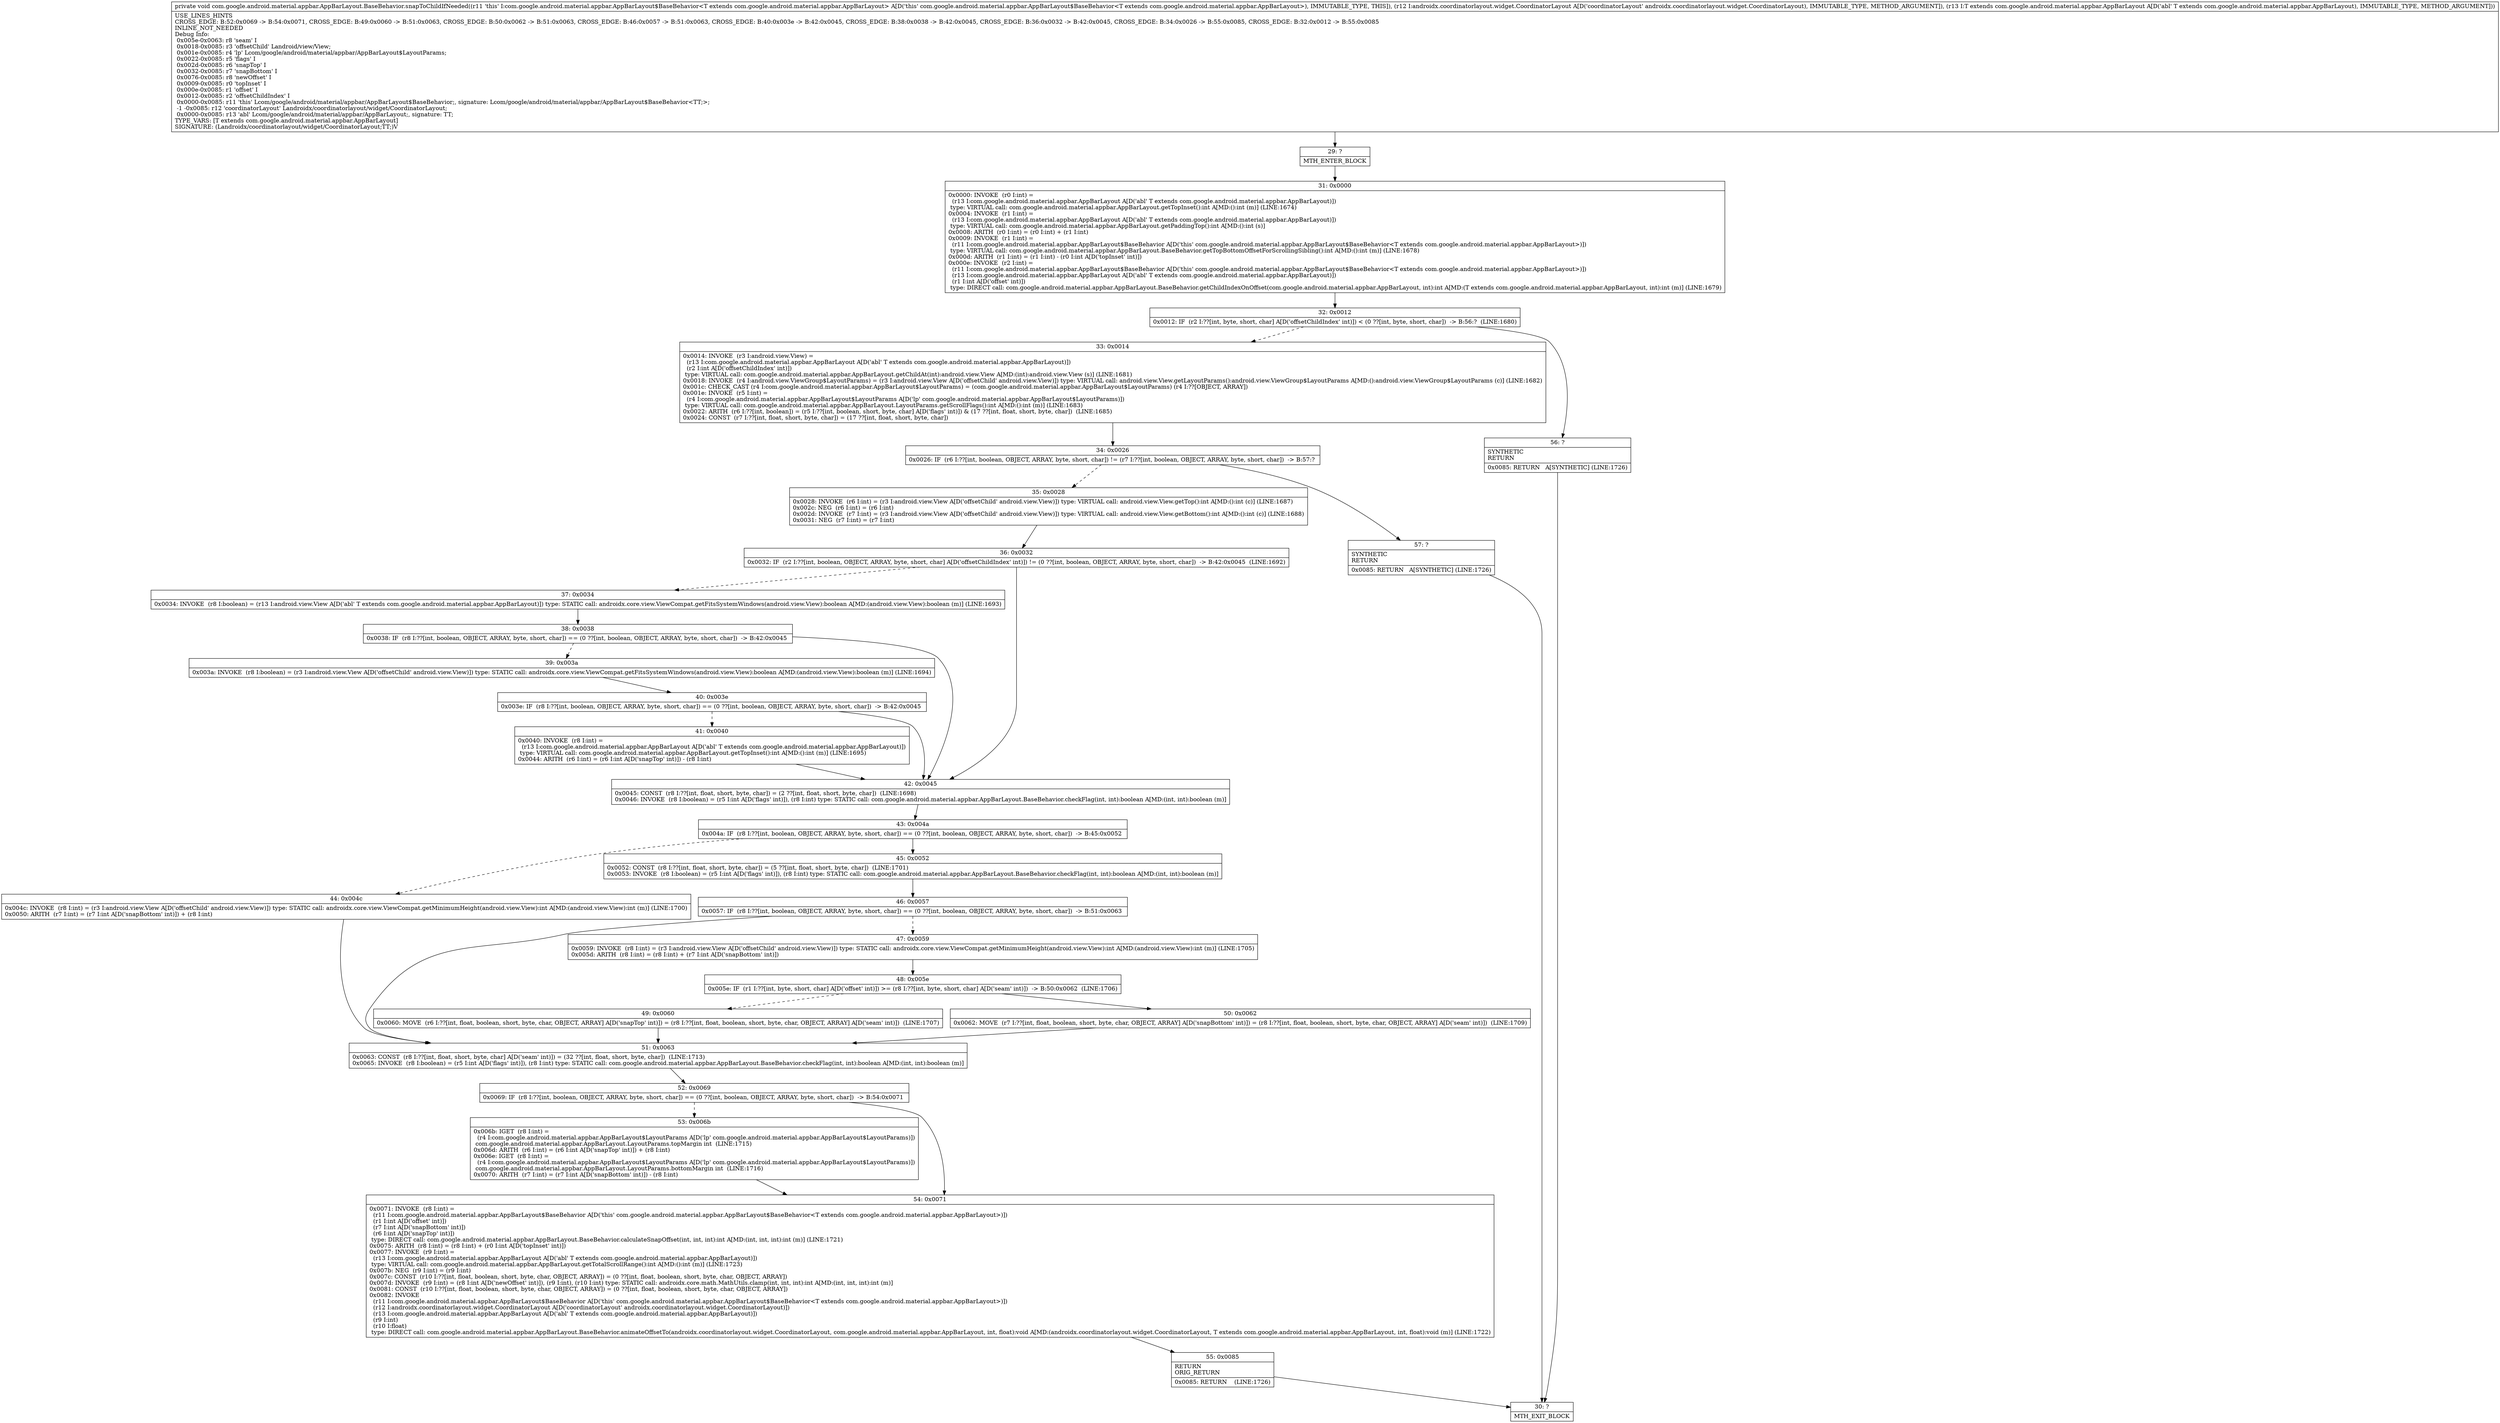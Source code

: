digraph "CFG forcom.google.android.material.appbar.AppBarLayout.BaseBehavior.snapToChildIfNeeded(Landroidx\/coordinatorlayout\/widget\/CoordinatorLayout;Lcom\/google\/android\/material\/appbar\/AppBarLayout;)V" {
Node_29 [shape=record,label="{29\:\ ?|MTH_ENTER_BLOCK\l}"];
Node_31 [shape=record,label="{31\:\ 0x0000|0x0000: INVOKE  (r0 I:int) = \l  (r13 I:com.google.android.material.appbar.AppBarLayout A[D('abl' T extends com.google.android.material.appbar.AppBarLayout)])\l type: VIRTUAL call: com.google.android.material.appbar.AppBarLayout.getTopInset():int A[MD:():int (m)] (LINE:1674)\l0x0004: INVOKE  (r1 I:int) = \l  (r13 I:com.google.android.material.appbar.AppBarLayout A[D('abl' T extends com.google.android.material.appbar.AppBarLayout)])\l type: VIRTUAL call: com.google.android.material.appbar.AppBarLayout.getPaddingTop():int A[MD:():int (s)]\l0x0008: ARITH  (r0 I:int) = (r0 I:int) + (r1 I:int) \l0x0009: INVOKE  (r1 I:int) = \l  (r11 I:com.google.android.material.appbar.AppBarLayout$BaseBehavior A[D('this' com.google.android.material.appbar.AppBarLayout$BaseBehavior\<T extends com.google.android.material.appbar.AppBarLayout\>)])\l type: VIRTUAL call: com.google.android.material.appbar.AppBarLayout.BaseBehavior.getTopBottomOffsetForScrollingSibling():int A[MD:():int (m)] (LINE:1678)\l0x000d: ARITH  (r1 I:int) = (r1 I:int) \- (r0 I:int A[D('topInset' int)]) \l0x000e: INVOKE  (r2 I:int) = \l  (r11 I:com.google.android.material.appbar.AppBarLayout$BaseBehavior A[D('this' com.google.android.material.appbar.AppBarLayout$BaseBehavior\<T extends com.google.android.material.appbar.AppBarLayout\>)])\l  (r13 I:com.google.android.material.appbar.AppBarLayout A[D('abl' T extends com.google.android.material.appbar.AppBarLayout)])\l  (r1 I:int A[D('offset' int)])\l type: DIRECT call: com.google.android.material.appbar.AppBarLayout.BaseBehavior.getChildIndexOnOffset(com.google.android.material.appbar.AppBarLayout, int):int A[MD:(T extends com.google.android.material.appbar.AppBarLayout, int):int (m)] (LINE:1679)\l}"];
Node_32 [shape=record,label="{32\:\ 0x0012|0x0012: IF  (r2 I:??[int, byte, short, char] A[D('offsetChildIndex' int)]) \< (0 ??[int, byte, short, char])  \-\> B:56:?  (LINE:1680)\l}"];
Node_33 [shape=record,label="{33\:\ 0x0014|0x0014: INVOKE  (r3 I:android.view.View) = \l  (r13 I:com.google.android.material.appbar.AppBarLayout A[D('abl' T extends com.google.android.material.appbar.AppBarLayout)])\l  (r2 I:int A[D('offsetChildIndex' int)])\l type: VIRTUAL call: com.google.android.material.appbar.AppBarLayout.getChildAt(int):android.view.View A[MD:(int):android.view.View (s)] (LINE:1681)\l0x0018: INVOKE  (r4 I:android.view.ViewGroup$LayoutParams) = (r3 I:android.view.View A[D('offsetChild' android.view.View)]) type: VIRTUAL call: android.view.View.getLayoutParams():android.view.ViewGroup$LayoutParams A[MD:():android.view.ViewGroup$LayoutParams (c)] (LINE:1682)\l0x001c: CHECK_CAST (r4 I:com.google.android.material.appbar.AppBarLayout$LayoutParams) = (com.google.android.material.appbar.AppBarLayout$LayoutParams) (r4 I:??[OBJECT, ARRAY]) \l0x001e: INVOKE  (r5 I:int) = \l  (r4 I:com.google.android.material.appbar.AppBarLayout$LayoutParams A[D('lp' com.google.android.material.appbar.AppBarLayout$LayoutParams)])\l type: VIRTUAL call: com.google.android.material.appbar.AppBarLayout.LayoutParams.getScrollFlags():int A[MD:():int (m)] (LINE:1683)\l0x0022: ARITH  (r6 I:??[int, boolean]) = (r5 I:??[int, boolean, short, byte, char] A[D('flags' int)]) & (17 ??[int, float, short, byte, char])  (LINE:1685)\l0x0024: CONST  (r7 I:??[int, float, short, byte, char]) = (17 ??[int, float, short, byte, char]) \l}"];
Node_34 [shape=record,label="{34\:\ 0x0026|0x0026: IF  (r6 I:??[int, boolean, OBJECT, ARRAY, byte, short, char]) != (r7 I:??[int, boolean, OBJECT, ARRAY, byte, short, char])  \-\> B:57:? \l}"];
Node_35 [shape=record,label="{35\:\ 0x0028|0x0028: INVOKE  (r6 I:int) = (r3 I:android.view.View A[D('offsetChild' android.view.View)]) type: VIRTUAL call: android.view.View.getTop():int A[MD:():int (c)] (LINE:1687)\l0x002c: NEG  (r6 I:int) = (r6 I:int) \l0x002d: INVOKE  (r7 I:int) = (r3 I:android.view.View A[D('offsetChild' android.view.View)]) type: VIRTUAL call: android.view.View.getBottom():int A[MD:():int (c)] (LINE:1688)\l0x0031: NEG  (r7 I:int) = (r7 I:int) \l}"];
Node_36 [shape=record,label="{36\:\ 0x0032|0x0032: IF  (r2 I:??[int, boolean, OBJECT, ARRAY, byte, short, char] A[D('offsetChildIndex' int)]) != (0 ??[int, boolean, OBJECT, ARRAY, byte, short, char])  \-\> B:42:0x0045  (LINE:1692)\l}"];
Node_37 [shape=record,label="{37\:\ 0x0034|0x0034: INVOKE  (r8 I:boolean) = (r13 I:android.view.View A[D('abl' T extends com.google.android.material.appbar.AppBarLayout)]) type: STATIC call: androidx.core.view.ViewCompat.getFitsSystemWindows(android.view.View):boolean A[MD:(android.view.View):boolean (m)] (LINE:1693)\l}"];
Node_38 [shape=record,label="{38\:\ 0x0038|0x0038: IF  (r8 I:??[int, boolean, OBJECT, ARRAY, byte, short, char]) == (0 ??[int, boolean, OBJECT, ARRAY, byte, short, char])  \-\> B:42:0x0045 \l}"];
Node_39 [shape=record,label="{39\:\ 0x003a|0x003a: INVOKE  (r8 I:boolean) = (r3 I:android.view.View A[D('offsetChild' android.view.View)]) type: STATIC call: androidx.core.view.ViewCompat.getFitsSystemWindows(android.view.View):boolean A[MD:(android.view.View):boolean (m)] (LINE:1694)\l}"];
Node_40 [shape=record,label="{40\:\ 0x003e|0x003e: IF  (r8 I:??[int, boolean, OBJECT, ARRAY, byte, short, char]) == (0 ??[int, boolean, OBJECT, ARRAY, byte, short, char])  \-\> B:42:0x0045 \l}"];
Node_41 [shape=record,label="{41\:\ 0x0040|0x0040: INVOKE  (r8 I:int) = \l  (r13 I:com.google.android.material.appbar.AppBarLayout A[D('abl' T extends com.google.android.material.appbar.AppBarLayout)])\l type: VIRTUAL call: com.google.android.material.appbar.AppBarLayout.getTopInset():int A[MD:():int (m)] (LINE:1695)\l0x0044: ARITH  (r6 I:int) = (r6 I:int A[D('snapTop' int)]) \- (r8 I:int) \l}"];
Node_42 [shape=record,label="{42\:\ 0x0045|0x0045: CONST  (r8 I:??[int, float, short, byte, char]) = (2 ??[int, float, short, byte, char])  (LINE:1698)\l0x0046: INVOKE  (r8 I:boolean) = (r5 I:int A[D('flags' int)]), (r8 I:int) type: STATIC call: com.google.android.material.appbar.AppBarLayout.BaseBehavior.checkFlag(int, int):boolean A[MD:(int, int):boolean (m)]\l}"];
Node_43 [shape=record,label="{43\:\ 0x004a|0x004a: IF  (r8 I:??[int, boolean, OBJECT, ARRAY, byte, short, char]) == (0 ??[int, boolean, OBJECT, ARRAY, byte, short, char])  \-\> B:45:0x0052 \l}"];
Node_44 [shape=record,label="{44\:\ 0x004c|0x004c: INVOKE  (r8 I:int) = (r3 I:android.view.View A[D('offsetChild' android.view.View)]) type: STATIC call: androidx.core.view.ViewCompat.getMinimumHeight(android.view.View):int A[MD:(android.view.View):int (m)] (LINE:1700)\l0x0050: ARITH  (r7 I:int) = (r7 I:int A[D('snapBottom' int)]) + (r8 I:int) \l}"];
Node_51 [shape=record,label="{51\:\ 0x0063|0x0063: CONST  (r8 I:??[int, float, short, byte, char] A[D('seam' int)]) = (32 ??[int, float, short, byte, char])  (LINE:1713)\l0x0065: INVOKE  (r8 I:boolean) = (r5 I:int A[D('flags' int)]), (r8 I:int) type: STATIC call: com.google.android.material.appbar.AppBarLayout.BaseBehavior.checkFlag(int, int):boolean A[MD:(int, int):boolean (m)]\l}"];
Node_52 [shape=record,label="{52\:\ 0x0069|0x0069: IF  (r8 I:??[int, boolean, OBJECT, ARRAY, byte, short, char]) == (0 ??[int, boolean, OBJECT, ARRAY, byte, short, char])  \-\> B:54:0x0071 \l}"];
Node_53 [shape=record,label="{53\:\ 0x006b|0x006b: IGET  (r8 I:int) = \l  (r4 I:com.google.android.material.appbar.AppBarLayout$LayoutParams A[D('lp' com.google.android.material.appbar.AppBarLayout$LayoutParams)])\l com.google.android.material.appbar.AppBarLayout.LayoutParams.topMargin int  (LINE:1715)\l0x006d: ARITH  (r6 I:int) = (r6 I:int A[D('snapTop' int)]) + (r8 I:int) \l0x006e: IGET  (r8 I:int) = \l  (r4 I:com.google.android.material.appbar.AppBarLayout$LayoutParams A[D('lp' com.google.android.material.appbar.AppBarLayout$LayoutParams)])\l com.google.android.material.appbar.AppBarLayout.LayoutParams.bottomMargin int  (LINE:1716)\l0x0070: ARITH  (r7 I:int) = (r7 I:int A[D('snapBottom' int)]) \- (r8 I:int) \l}"];
Node_54 [shape=record,label="{54\:\ 0x0071|0x0071: INVOKE  (r8 I:int) = \l  (r11 I:com.google.android.material.appbar.AppBarLayout$BaseBehavior A[D('this' com.google.android.material.appbar.AppBarLayout$BaseBehavior\<T extends com.google.android.material.appbar.AppBarLayout\>)])\l  (r1 I:int A[D('offset' int)])\l  (r7 I:int A[D('snapBottom' int)])\l  (r6 I:int A[D('snapTop' int)])\l type: DIRECT call: com.google.android.material.appbar.AppBarLayout.BaseBehavior.calculateSnapOffset(int, int, int):int A[MD:(int, int, int):int (m)] (LINE:1721)\l0x0075: ARITH  (r8 I:int) = (r8 I:int) + (r0 I:int A[D('topInset' int)]) \l0x0077: INVOKE  (r9 I:int) = \l  (r13 I:com.google.android.material.appbar.AppBarLayout A[D('abl' T extends com.google.android.material.appbar.AppBarLayout)])\l type: VIRTUAL call: com.google.android.material.appbar.AppBarLayout.getTotalScrollRange():int A[MD:():int (m)] (LINE:1723)\l0x007b: NEG  (r9 I:int) = (r9 I:int) \l0x007c: CONST  (r10 I:??[int, float, boolean, short, byte, char, OBJECT, ARRAY]) = (0 ??[int, float, boolean, short, byte, char, OBJECT, ARRAY]) \l0x007d: INVOKE  (r9 I:int) = (r8 I:int A[D('newOffset' int)]), (r9 I:int), (r10 I:int) type: STATIC call: androidx.core.math.MathUtils.clamp(int, int, int):int A[MD:(int, int, int):int (m)]\l0x0081: CONST  (r10 I:??[int, float, boolean, short, byte, char, OBJECT, ARRAY]) = (0 ??[int, float, boolean, short, byte, char, OBJECT, ARRAY]) \l0x0082: INVOKE  \l  (r11 I:com.google.android.material.appbar.AppBarLayout$BaseBehavior A[D('this' com.google.android.material.appbar.AppBarLayout$BaseBehavior\<T extends com.google.android.material.appbar.AppBarLayout\>)])\l  (r12 I:androidx.coordinatorlayout.widget.CoordinatorLayout A[D('coordinatorLayout' androidx.coordinatorlayout.widget.CoordinatorLayout)])\l  (r13 I:com.google.android.material.appbar.AppBarLayout A[D('abl' T extends com.google.android.material.appbar.AppBarLayout)])\l  (r9 I:int)\l  (r10 I:float)\l type: DIRECT call: com.google.android.material.appbar.AppBarLayout.BaseBehavior.animateOffsetTo(androidx.coordinatorlayout.widget.CoordinatorLayout, com.google.android.material.appbar.AppBarLayout, int, float):void A[MD:(androidx.coordinatorlayout.widget.CoordinatorLayout, T extends com.google.android.material.appbar.AppBarLayout, int, float):void (m)] (LINE:1722)\l}"];
Node_55 [shape=record,label="{55\:\ 0x0085|RETURN\lORIG_RETURN\l|0x0085: RETURN    (LINE:1726)\l}"];
Node_30 [shape=record,label="{30\:\ ?|MTH_EXIT_BLOCK\l}"];
Node_45 [shape=record,label="{45\:\ 0x0052|0x0052: CONST  (r8 I:??[int, float, short, byte, char]) = (5 ??[int, float, short, byte, char])  (LINE:1701)\l0x0053: INVOKE  (r8 I:boolean) = (r5 I:int A[D('flags' int)]), (r8 I:int) type: STATIC call: com.google.android.material.appbar.AppBarLayout.BaseBehavior.checkFlag(int, int):boolean A[MD:(int, int):boolean (m)]\l}"];
Node_46 [shape=record,label="{46\:\ 0x0057|0x0057: IF  (r8 I:??[int, boolean, OBJECT, ARRAY, byte, short, char]) == (0 ??[int, boolean, OBJECT, ARRAY, byte, short, char])  \-\> B:51:0x0063 \l}"];
Node_47 [shape=record,label="{47\:\ 0x0059|0x0059: INVOKE  (r8 I:int) = (r3 I:android.view.View A[D('offsetChild' android.view.View)]) type: STATIC call: androidx.core.view.ViewCompat.getMinimumHeight(android.view.View):int A[MD:(android.view.View):int (m)] (LINE:1705)\l0x005d: ARITH  (r8 I:int) = (r8 I:int) + (r7 I:int A[D('snapBottom' int)]) \l}"];
Node_48 [shape=record,label="{48\:\ 0x005e|0x005e: IF  (r1 I:??[int, byte, short, char] A[D('offset' int)]) \>= (r8 I:??[int, byte, short, char] A[D('seam' int)])  \-\> B:50:0x0062  (LINE:1706)\l}"];
Node_49 [shape=record,label="{49\:\ 0x0060|0x0060: MOVE  (r6 I:??[int, float, boolean, short, byte, char, OBJECT, ARRAY] A[D('snapTop' int)]) = (r8 I:??[int, float, boolean, short, byte, char, OBJECT, ARRAY] A[D('seam' int)])  (LINE:1707)\l}"];
Node_50 [shape=record,label="{50\:\ 0x0062|0x0062: MOVE  (r7 I:??[int, float, boolean, short, byte, char, OBJECT, ARRAY] A[D('snapBottom' int)]) = (r8 I:??[int, float, boolean, short, byte, char, OBJECT, ARRAY] A[D('seam' int)])  (LINE:1709)\l}"];
Node_57 [shape=record,label="{57\:\ ?|SYNTHETIC\lRETURN\l|0x0085: RETURN   A[SYNTHETIC] (LINE:1726)\l}"];
Node_56 [shape=record,label="{56\:\ ?|SYNTHETIC\lRETURN\l|0x0085: RETURN   A[SYNTHETIC] (LINE:1726)\l}"];
MethodNode[shape=record,label="{private void com.google.android.material.appbar.AppBarLayout.BaseBehavior.snapToChildIfNeeded((r11 'this' I:com.google.android.material.appbar.AppBarLayout$BaseBehavior\<T extends com.google.android.material.appbar.AppBarLayout\> A[D('this' com.google.android.material.appbar.AppBarLayout$BaseBehavior\<T extends com.google.android.material.appbar.AppBarLayout\>), IMMUTABLE_TYPE, THIS]), (r12 I:androidx.coordinatorlayout.widget.CoordinatorLayout A[D('coordinatorLayout' androidx.coordinatorlayout.widget.CoordinatorLayout), IMMUTABLE_TYPE, METHOD_ARGUMENT]), (r13 I:T extends com.google.android.material.appbar.AppBarLayout A[D('abl' T extends com.google.android.material.appbar.AppBarLayout), IMMUTABLE_TYPE, METHOD_ARGUMENT]))  | USE_LINES_HINTS\lCROSS_EDGE: B:52:0x0069 \-\> B:54:0x0071, CROSS_EDGE: B:49:0x0060 \-\> B:51:0x0063, CROSS_EDGE: B:50:0x0062 \-\> B:51:0x0063, CROSS_EDGE: B:46:0x0057 \-\> B:51:0x0063, CROSS_EDGE: B:40:0x003e \-\> B:42:0x0045, CROSS_EDGE: B:38:0x0038 \-\> B:42:0x0045, CROSS_EDGE: B:36:0x0032 \-\> B:42:0x0045, CROSS_EDGE: B:34:0x0026 \-\> B:55:0x0085, CROSS_EDGE: B:32:0x0012 \-\> B:55:0x0085\lINLINE_NOT_NEEDED\lDebug Info:\l  0x005e\-0x0063: r8 'seam' I\l  0x0018\-0x0085: r3 'offsetChild' Landroid\/view\/View;\l  0x001e\-0x0085: r4 'lp' Lcom\/google\/android\/material\/appbar\/AppBarLayout$LayoutParams;\l  0x0022\-0x0085: r5 'flags' I\l  0x002d\-0x0085: r6 'snapTop' I\l  0x0032\-0x0085: r7 'snapBottom' I\l  0x0076\-0x0085: r8 'newOffset' I\l  0x0009\-0x0085: r0 'topInset' I\l  0x000e\-0x0085: r1 'offset' I\l  0x0012\-0x0085: r2 'offsetChildIndex' I\l  0x0000\-0x0085: r11 'this' Lcom\/google\/android\/material\/appbar\/AppBarLayout$BaseBehavior;, signature: Lcom\/google\/android\/material\/appbar\/AppBarLayout$BaseBehavior\<TT;\>;\l  \-1 \-0x0085: r12 'coordinatorLayout' Landroidx\/coordinatorlayout\/widget\/CoordinatorLayout;\l  0x0000\-0x0085: r13 'abl' Lcom\/google\/android\/material\/appbar\/AppBarLayout;, signature: TT;\lTYPE_VARS: [T extends com.google.android.material.appbar.AppBarLayout]\lSIGNATURE: (Landroidx\/coordinatorlayout\/widget\/CoordinatorLayout;TT;)V\l}"];
MethodNode -> Node_29;Node_29 -> Node_31;
Node_31 -> Node_32;
Node_32 -> Node_33[style=dashed];
Node_32 -> Node_56;
Node_33 -> Node_34;
Node_34 -> Node_35[style=dashed];
Node_34 -> Node_57;
Node_35 -> Node_36;
Node_36 -> Node_37[style=dashed];
Node_36 -> Node_42;
Node_37 -> Node_38;
Node_38 -> Node_39[style=dashed];
Node_38 -> Node_42;
Node_39 -> Node_40;
Node_40 -> Node_41[style=dashed];
Node_40 -> Node_42;
Node_41 -> Node_42;
Node_42 -> Node_43;
Node_43 -> Node_44[style=dashed];
Node_43 -> Node_45;
Node_44 -> Node_51;
Node_51 -> Node_52;
Node_52 -> Node_53[style=dashed];
Node_52 -> Node_54;
Node_53 -> Node_54;
Node_54 -> Node_55;
Node_55 -> Node_30;
Node_45 -> Node_46;
Node_46 -> Node_47[style=dashed];
Node_46 -> Node_51;
Node_47 -> Node_48;
Node_48 -> Node_49[style=dashed];
Node_48 -> Node_50;
Node_49 -> Node_51;
Node_50 -> Node_51;
Node_57 -> Node_30;
Node_56 -> Node_30;
}

